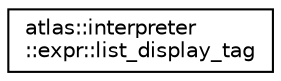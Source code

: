 digraph "Graphical Class Hierarchy"
{
  edge [fontname="Helvetica",fontsize="10",labelfontname="Helvetica",labelfontsize="10"];
  node [fontname="Helvetica",fontsize="10",shape=record];
  rankdir="LR";
  Node1 [label="atlas::interpreter\l::expr::list_display_tag",height=0.2,width=0.4,color="black", fillcolor="white", style="filled",URL="$structatlas_1_1interpreter_1_1expr_1_1list__display__tag.html"];
}
